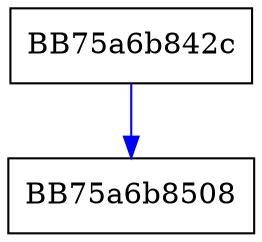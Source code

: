 digraph CreateTelemetry {
  node [shape="box"];
  graph [splines=ortho];
  BB75a6b842c -> BB75a6b8508 [color="blue"];
}